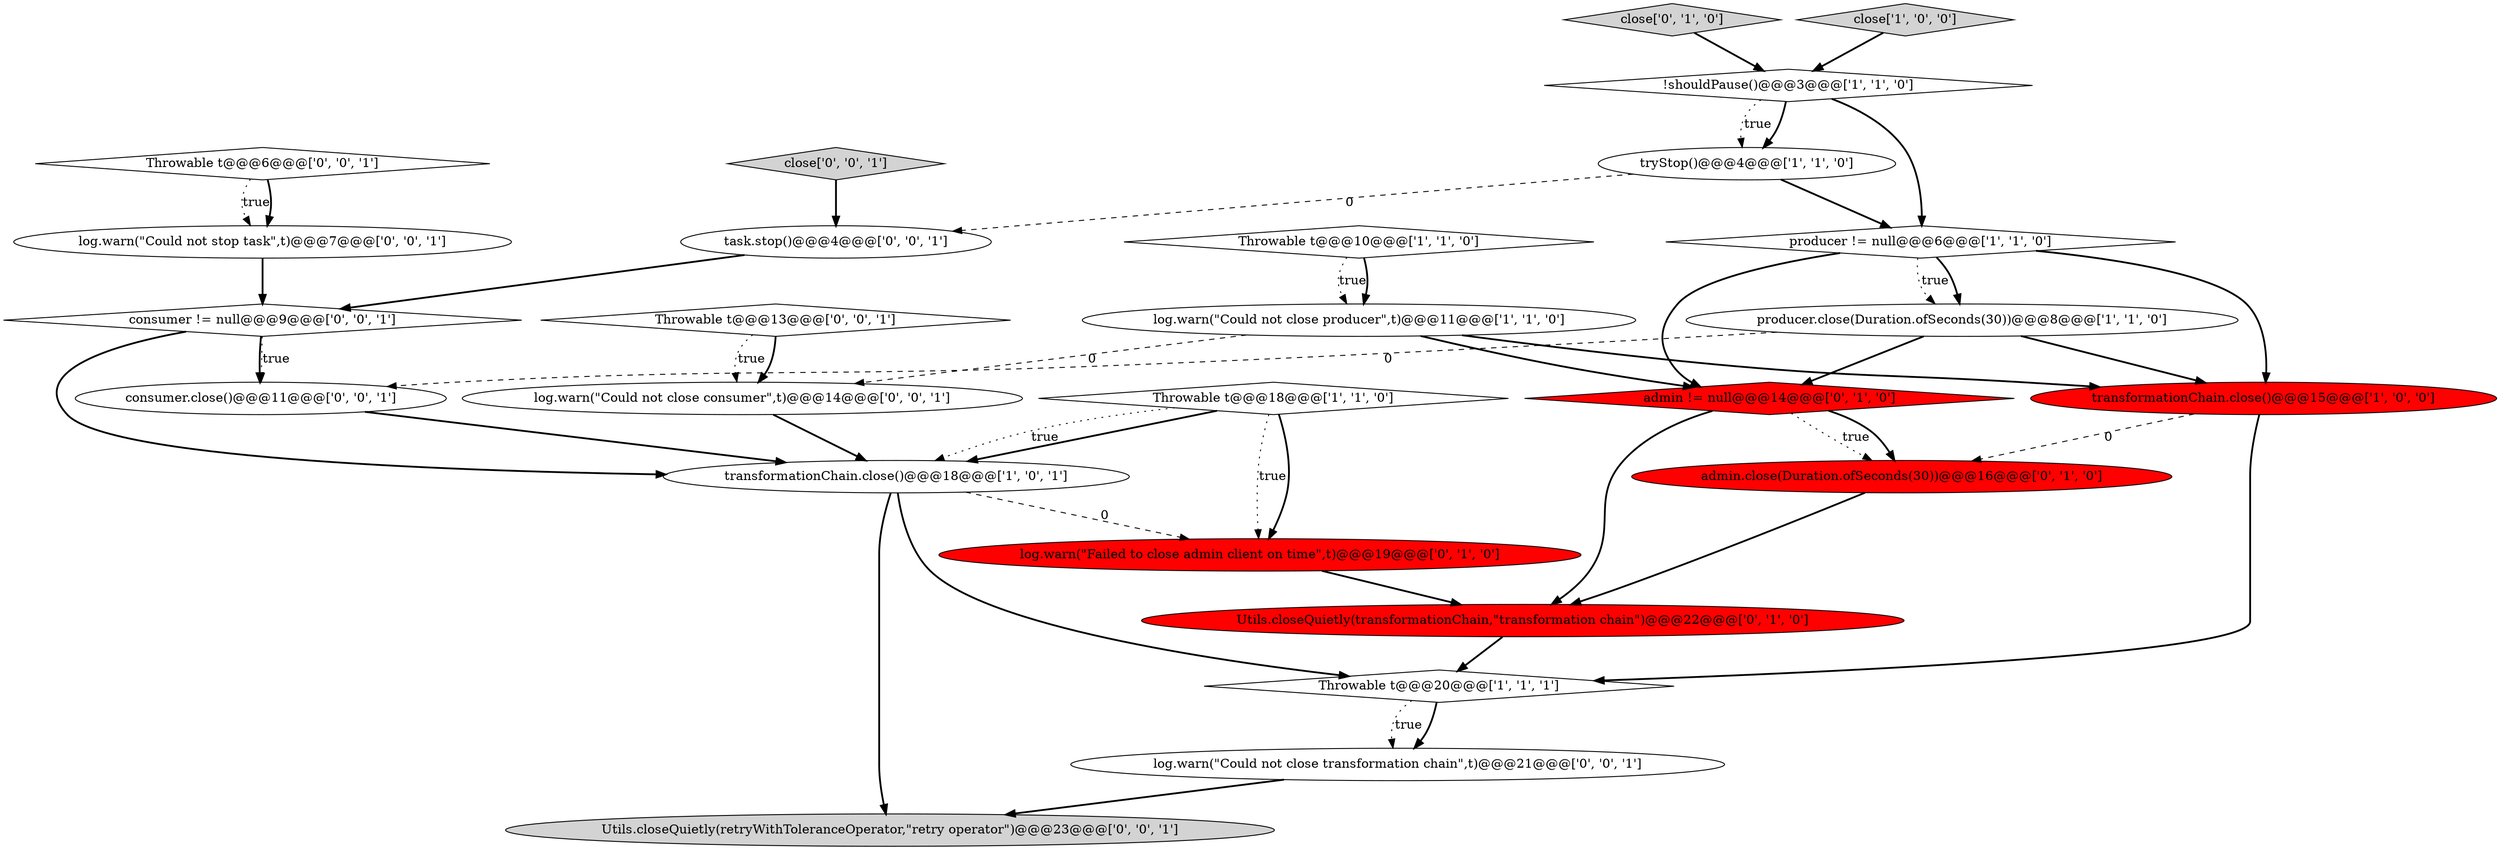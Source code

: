 digraph {
1 [style = filled, label = "Throwable t@@@18@@@['1', '1', '0']", fillcolor = white, shape = diamond image = "AAA0AAABBB1BBB"];
22 [style = filled, label = "log.warn(\"Could not stop task\",t)@@@7@@@['0', '0', '1']", fillcolor = white, shape = ellipse image = "AAA0AAABBB3BBB"];
8 [style = filled, label = "tryStop()@@@4@@@['1', '1', '0']", fillcolor = white, shape = ellipse image = "AAA0AAABBB1BBB"];
7 [style = filled, label = "Throwable t@@@20@@@['1', '1', '1']", fillcolor = white, shape = diamond image = "AAA0AAABBB1BBB"];
18 [style = filled, label = "task.stop()@@@4@@@['0', '0', '1']", fillcolor = white, shape = ellipse image = "AAA0AAABBB3BBB"];
21 [style = filled, label = "Throwable t@@@13@@@['0', '0', '1']", fillcolor = white, shape = diamond image = "AAA0AAABBB3BBB"];
13 [style = filled, label = "close['0', '1', '0']", fillcolor = lightgray, shape = diamond image = "AAA0AAABBB2BBB"];
3 [style = filled, label = "close['1', '0', '0']", fillcolor = lightgray, shape = diamond image = "AAA0AAABBB1BBB"];
12 [style = filled, label = "log.warn(\"Failed to close admin client on time\",t)@@@19@@@['0', '1', '0']", fillcolor = red, shape = ellipse image = "AAA1AAABBB2BBB"];
15 [style = filled, label = "admin.close(Duration.ofSeconds(30))@@@16@@@['0', '1', '0']", fillcolor = red, shape = ellipse image = "AAA1AAABBB2BBB"];
2 [style = filled, label = "transformationChain.close()@@@18@@@['1', '0', '1']", fillcolor = white, shape = ellipse image = "AAA0AAABBB1BBB"];
23 [style = filled, label = "close['0', '0', '1']", fillcolor = lightgray, shape = diamond image = "AAA0AAABBB3BBB"];
10 [style = filled, label = "Throwable t@@@10@@@['1', '1', '0']", fillcolor = white, shape = diamond image = "AAA0AAABBB1BBB"];
5 [style = filled, label = "producer.close(Duration.ofSeconds(30))@@@8@@@['1', '1', '0']", fillcolor = white, shape = ellipse image = "AAA0AAABBB1BBB"];
14 [style = filled, label = "admin != null@@@14@@@['0', '1', '0']", fillcolor = red, shape = diamond image = "AAA1AAABBB2BBB"];
25 [style = filled, label = "Utils.closeQuietly(retryWithToleranceOperator,\"retry operator\")@@@23@@@['0', '0', '1']", fillcolor = lightgray, shape = ellipse image = "AAA0AAABBB3BBB"];
11 [style = filled, label = "Utils.closeQuietly(transformationChain,\"transformation chain\")@@@22@@@['0', '1', '0']", fillcolor = red, shape = ellipse image = "AAA1AAABBB2BBB"];
4 [style = filled, label = "transformationChain.close()@@@15@@@['1', '0', '0']", fillcolor = red, shape = ellipse image = "AAA1AAABBB1BBB"];
0 [style = filled, label = "producer != null@@@6@@@['1', '1', '0']", fillcolor = white, shape = diamond image = "AAA0AAABBB1BBB"];
17 [style = filled, label = "consumer.close()@@@11@@@['0', '0', '1']", fillcolor = white, shape = ellipse image = "AAA0AAABBB3BBB"];
9 [style = filled, label = "!shouldPause()@@@3@@@['1', '1', '0']", fillcolor = white, shape = diamond image = "AAA0AAABBB1BBB"];
20 [style = filled, label = "consumer != null@@@9@@@['0', '0', '1']", fillcolor = white, shape = diamond image = "AAA0AAABBB3BBB"];
6 [style = filled, label = "log.warn(\"Could not close producer\",t)@@@11@@@['1', '1', '0']", fillcolor = white, shape = ellipse image = "AAA0AAABBB1BBB"];
24 [style = filled, label = "log.warn(\"Could not close consumer\",t)@@@14@@@['0', '0', '1']", fillcolor = white, shape = ellipse image = "AAA0AAABBB3BBB"];
19 [style = filled, label = "Throwable t@@@6@@@['0', '0', '1']", fillcolor = white, shape = diamond image = "AAA0AAABBB3BBB"];
16 [style = filled, label = "log.warn(\"Could not close transformation chain\",t)@@@21@@@['0', '0', '1']", fillcolor = white, shape = ellipse image = "AAA0AAABBB3BBB"];
10->6 [style = dotted, label="true"];
20->17 [style = bold, label=""];
0->5 [style = dotted, label="true"];
9->0 [style = bold, label=""];
24->2 [style = bold, label=""];
20->17 [style = dotted, label="true"];
12->11 [style = bold, label=""];
16->25 [style = bold, label=""];
21->24 [style = bold, label=""];
5->14 [style = bold, label=""];
9->8 [style = bold, label=""];
10->6 [style = bold, label=""];
4->7 [style = bold, label=""];
9->8 [style = dotted, label="true"];
20->2 [style = bold, label=""];
8->0 [style = bold, label=""];
3->9 [style = bold, label=""];
6->14 [style = bold, label=""];
6->4 [style = bold, label=""];
14->15 [style = dotted, label="true"];
18->20 [style = bold, label=""];
0->14 [style = bold, label=""];
2->12 [style = dashed, label="0"];
5->17 [style = dashed, label="0"];
15->11 [style = bold, label=""];
21->24 [style = dotted, label="true"];
22->20 [style = bold, label=""];
17->2 [style = bold, label=""];
0->4 [style = bold, label=""];
6->24 [style = dashed, label="0"];
4->15 [style = dashed, label="0"];
5->4 [style = bold, label=""];
1->12 [style = dotted, label="true"];
19->22 [style = dotted, label="true"];
7->16 [style = bold, label=""];
7->16 [style = dotted, label="true"];
1->12 [style = bold, label=""];
8->18 [style = dashed, label="0"];
14->15 [style = bold, label=""];
1->2 [style = bold, label=""];
13->9 [style = bold, label=""];
2->7 [style = bold, label=""];
1->2 [style = dotted, label="true"];
2->25 [style = bold, label=""];
14->11 [style = bold, label=""];
19->22 [style = bold, label=""];
23->18 [style = bold, label=""];
11->7 [style = bold, label=""];
0->5 [style = bold, label=""];
}

